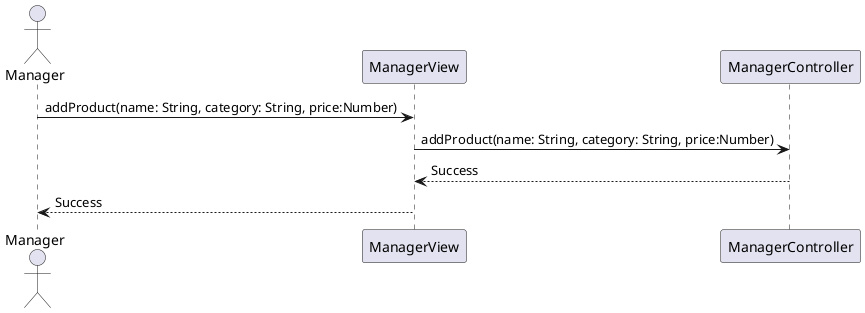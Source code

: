 @startuml add-product
actor Manager

Manager -> ManagerView : addProduct(name: String, category: String, price:Number)
ManagerView -> ManagerController : addProduct(name: String, category: String, price:Number)
ManagerController --> ManagerView  :Success
ManagerView --> Manager : Success
@enduml